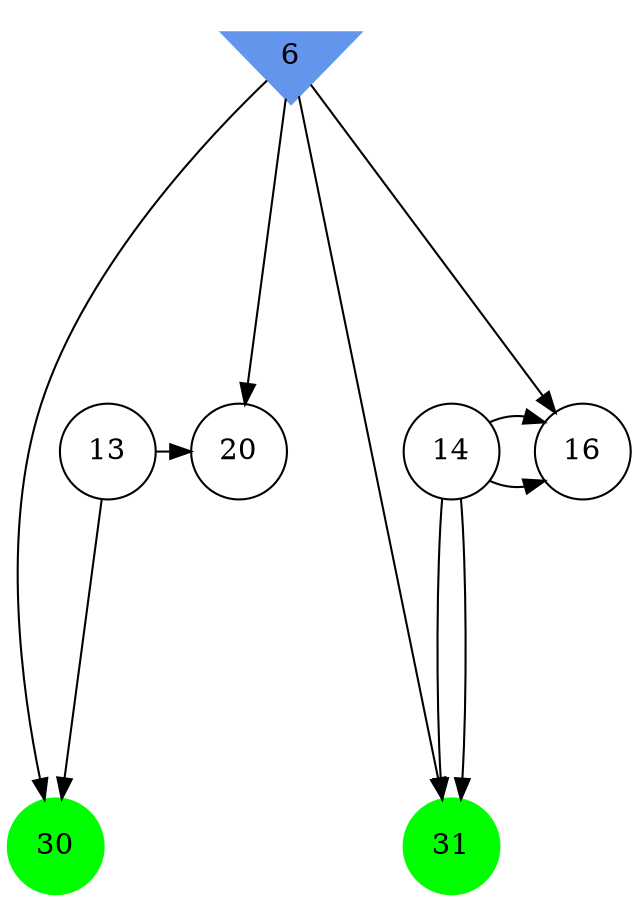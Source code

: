 digraph brain {
	ranksep=2.0;
	6 [shape=invtriangle,style=filled,color=cornflowerblue];
	13 [shape=circle,color=black];
	14 [shape=circle,color=black];
	16 [shape=circle,color=black];
	20 [shape=circle,color=black];
	30 [shape=circle,style=filled,color=green];
	31 [shape=circle,style=filled,color=green];
	6	->	20;
	6	->	30;
	13	->	20;
	13	->	30;
	6	->	31;
	6	->	16;
	14	->	31;
	14	->	16;
	14	->	31;
	14	->	16;
	{ rank=same; 6; }
	{ rank=same; 13; 14; 16; 20; }
	{ rank=same; 30; 31; }
}
